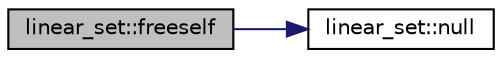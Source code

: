 digraph "linear_set::freeself"
{
  edge [fontname="Helvetica",fontsize="10",labelfontname="Helvetica",labelfontsize="10"];
  node [fontname="Helvetica",fontsize="10",shape=record];
  rankdir="LR";
  Node4671 [label="linear_set::freeself",height=0.2,width=0.4,color="black", fillcolor="grey75", style="filled", fontcolor="black"];
  Node4671 -> Node4672 [color="midnightblue",fontsize="10",style="solid",fontname="Helvetica"];
  Node4672 [label="linear_set::null",height=0.2,width=0.4,color="black", fillcolor="white", style="filled",URL="$dd/d86/classlinear__set.html#a0160629023f36662ae49a15a66e3ae71"];
}
